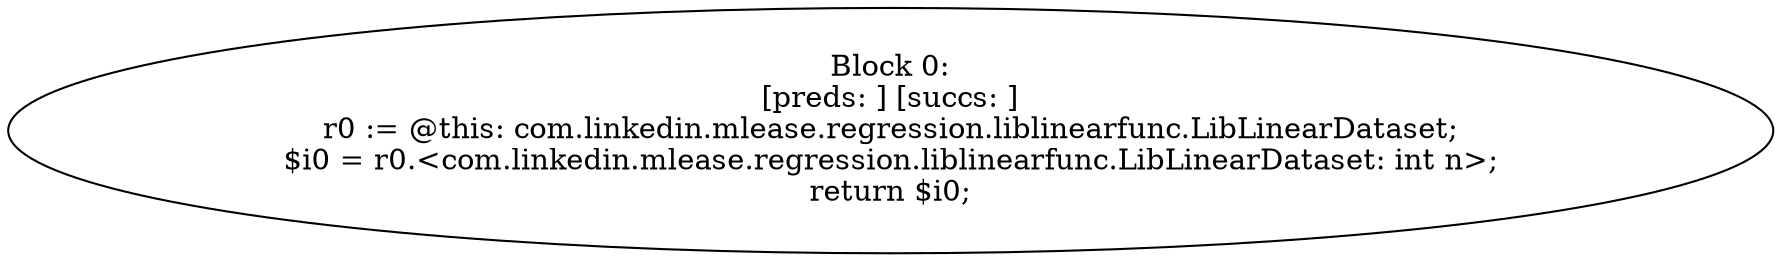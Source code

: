 digraph "unitGraph" {
    "Block 0:
[preds: ] [succs: ]
r0 := @this: com.linkedin.mlease.regression.liblinearfunc.LibLinearDataset;
$i0 = r0.<com.linkedin.mlease.regression.liblinearfunc.LibLinearDataset: int n>;
return $i0;
"
}
